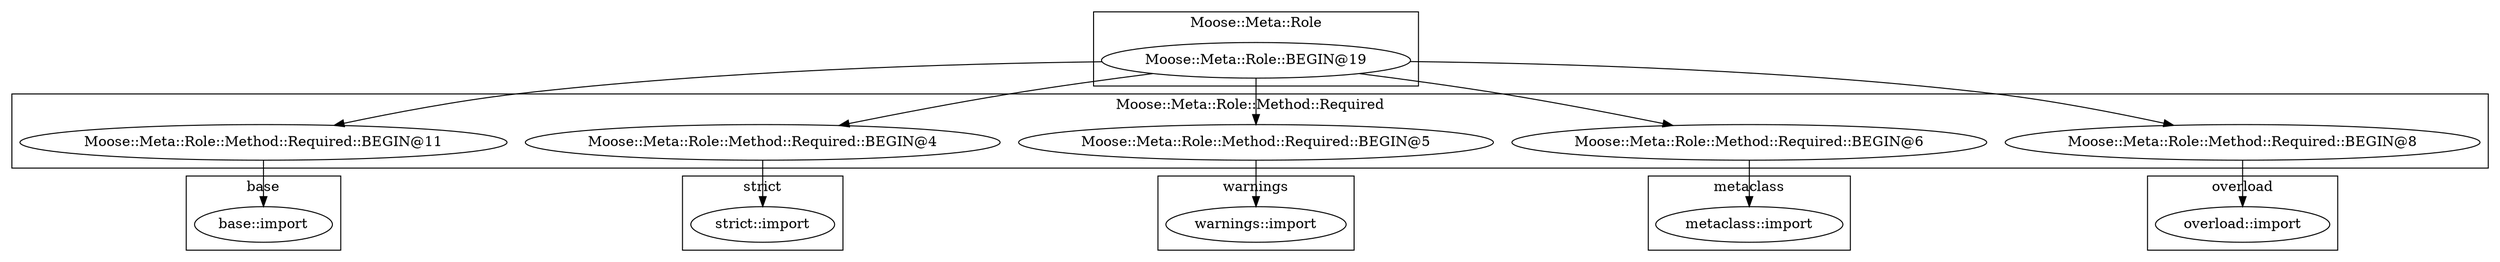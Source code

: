 digraph {
graph [overlap=false]
subgraph cluster_warnings {
	label="warnings";
	"warnings::import";
}
subgraph cluster_Moose_Meta_Role {
	label="Moose::Meta::Role";
	"Moose::Meta::Role::BEGIN@19";
}
subgraph cluster_metaclass {
	label="metaclass";
	"metaclass::import";
}
subgraph cluster_base {
	label="base";
	"base::import";
}
subgraph cluster_strict {
	label="strict";
	"strict::import";
}
subgraph cluster_overload {
	label="overload";
	"overload::import";
}
subgraph cluster_Moose_Meta_Role_Method_Required {
	label="Moose::Meta::Role::Method::Required";
	"Moose::Meta::Role::Method::Required::BEGIN@11";
	"Moose::Meta::Role::Method::Required::BEGIN@4";
	"Moose::Meta::Role::Method::Required::BEGIN@5";
	"Moose::Meta::Role::Method::Required::BEGIN@6";
	"Moose::Meta::Role::Method::Required::BEGIN@8";
}
"Moose::Meta::Role::BEGIN@19" -> "Moose::Meta::Role::Method::Required::BEGIN@8";
"Moose::Meta::Role::BEGIN@19" -> "Moose::Meta::Role::Method::Required::BEGIN@5";
"Moose::Meta::Role::BEGIN@19" -> "Moose::Meta::Role::Method::Required::BEGIN@4";
"Moose::Meta::Role::Method::Required::BEGIN@6" -> "metaclass::import";
"Moose::Meta::Role::Method::Required::BEGIN@11" -> "base::import";
"Moose::Meta::Role::Method::Required::BEGIN@8" -> "overload::import";
"Moose::Meta::Role::Method::Required::BEGIN@5" -> "warnings::import";
"Moose::Meta::Role::BEGIN@19" -> "Moose::Meta::Role::Method::Required::BEGIN@11";
"Moose::Meta::Role::Method::Required::BEGIN@4" -> "strict::import";
"Moose::Meta::Role::BEGIN@19" -> "Moose::Meta::Role::Method::Required::BEGIN@6";
}
